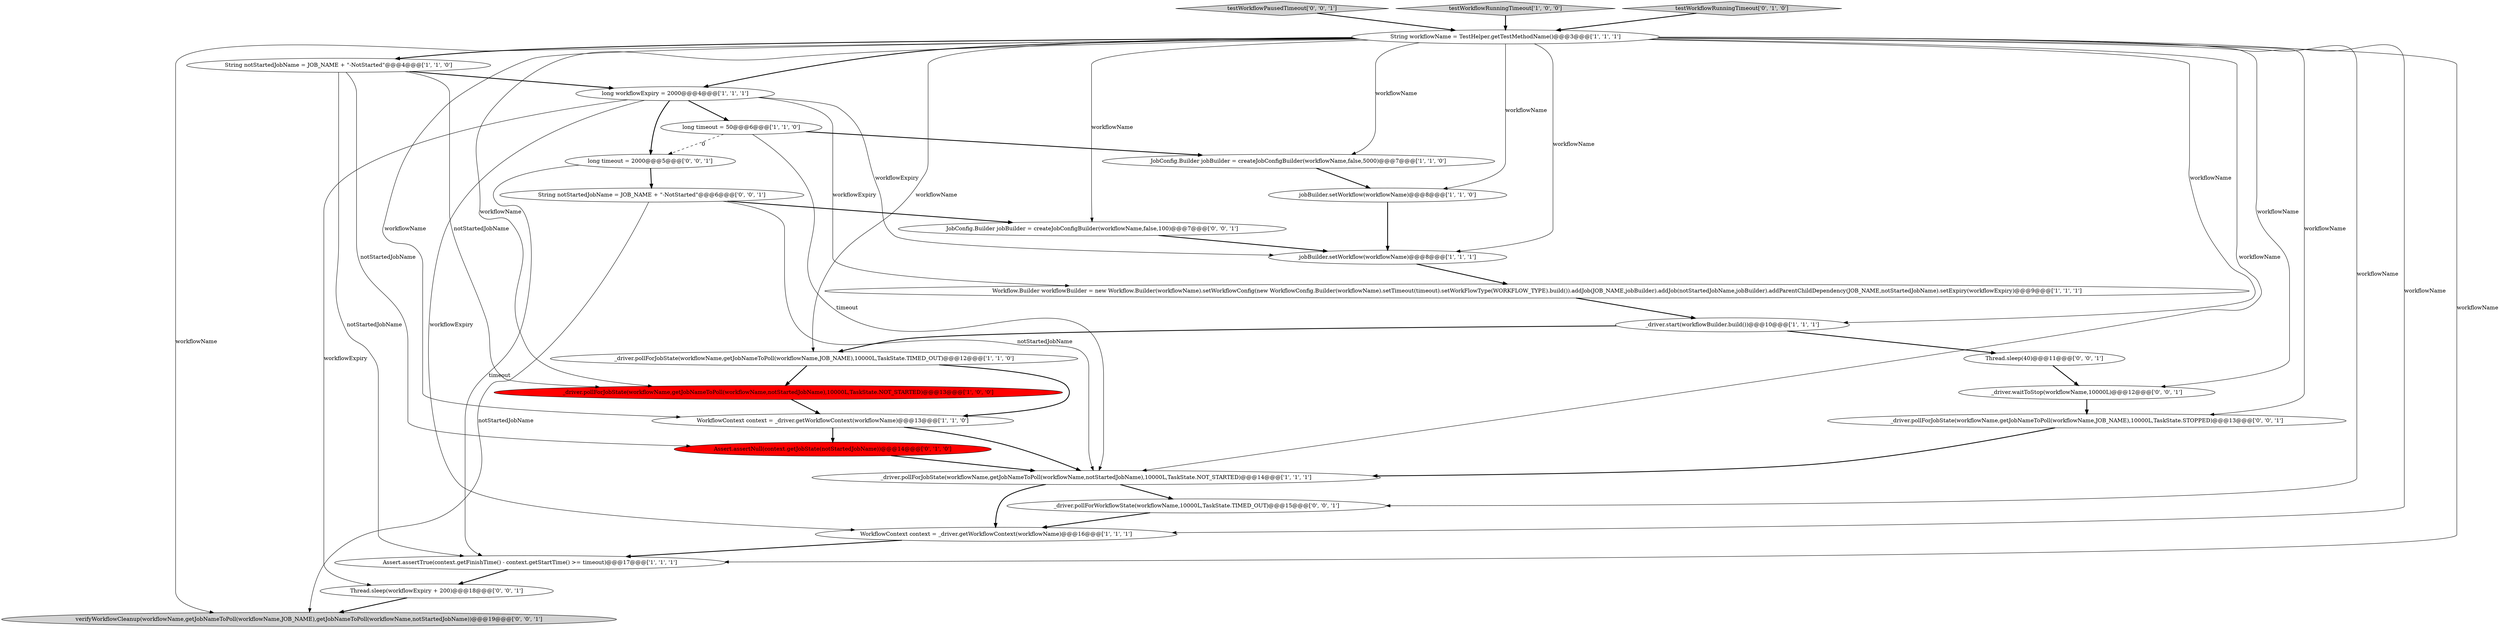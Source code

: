 digraph {
26 [style = filled, label = "String notStartedJobName = JOB_NAME + \"-NotStarted\"@@@6@@@['0', '0', '1']", fillcolor = white, shape = ellipse image = "AAA0AAABBB3BBB"];
23 [style = filled, label = "testWorkflowPausedTimeout['0', '0', '1']", fillcolor = lightgray, shape = diamond image = "AAA0AAABBB3BBB"];
1 [style = filled, label = "long workflowExpiry = 2000@@@4@@@['1', '1', '1']", fillcolor = white, shape = ellipse image = "AAA0AAABBB1BBB"];
19 [style = filled, label = "_driver.pollForJobState(workflowName,getJobNameToPoll(workflowName,JOB_NAME),10000L,TaskState.STOPPED)@@@13@@@['0', '0', '1']", fillcolor = white, shape = ellipse image = "AAA0AAABBB3BBB"];
21 [style = filled, label = "verifyWorkflowCleanup(workflowName,getJobNameToPoll(workflowName,JOB_NAME),getJobNameToPoll(workflowName,notStartedJobName))@@@19@@@['0', '0', '1']", fillcolor = lightgray, shape = ellipse image = "AAA0AAABBB3BBB"];
7 [style = filled, label = "WorkflowContext context = _driver.getWorkflowContext(workflowName)@@@16@@@['1', '1', '1']", fillcolor = white, shape = ellipse image = "AAA0AAABBB1BBB"];
18 [style = filled, label = "Thread.sleep(40)@@@11@@@['0', '0', '1']", fillcolor = white, shape = ellipse image = "AAA0AAABBB3BBB"];
14 [style = filled, label = "String workflowName = TestHelper.getTestMethodName()@@@3@@@['1', '1', '1']", fillcolor = white, shape = ellipse image = "AAA0AAABBB1BBB"];
4 [style = filled, label = "testWorkflowRunningTimeout['1', '0', '0']", fillcolor = lightgray, shape = diamond image = "AAA0AAABBB1BBB"];
13 [style = filled, label = "Workflow.Builder workflowBuilder = new Workflow.Builder(workflowName).setWorkflowConfig(new WorkflowConfig.Builder(workflowName).setTimeout(timeout).setWorkFlowType(WORKFLOW_TYPE).build()).addJob(JOB_NAME,jobBuilder).addJob(notStartedJobName,jobBuilder).addParentChildDependency(JOB_NAME,notStartedJobName).setExpiry(workflowExpiry)@@@9@@@['1', '1', '1']", fillcolor = white, shape = ellipse image = "AAA0AAABBB1BBB"];
10 [style = filled, label = "_driver.start(workflowBuilder.build())@@@10@@@['1', '1', '1']", fillcolor = white, shape = ellipse image = "AAA0AAABBB1BBB"];
11 [style = filled, label = "jobBuilder.setWorkflow(workflowName)@@@8@@@['1', '1', '1']", fillcolor = white, shape = ellipse image = "AAA0AAABBB1BBB"];
2 [style = filled, label = "_driver.pollForJobState(workflowName,getJobNameToPoll(workflowName,notStartedJobName),10000L,TaskState.NOT_STARTED)@@@14@@@['1', '1', '1']", fillcolor = white, shape = ellipse image = "AAA0AAABBB1BBB"];
24 [style = filled, label = "_driver.pollForWorkflowState(workflowName,10000L,TaskState.TIMED_OUT)@@@15@@@['0', '0', '1']", fillcolor = white, shape = ellipse image = "AAA0AAABBB3BBB"];
6 [style = filled, label = "jobBuilder.setWorkflow(workflowName)@@@8@@@['1', '1', '0']", fillcolor = white, shape = ellipse image = "AAA0AAABBB1BBB"];
22 [style = filled, label = "JobConfig.Builder jobBuilder = createJobConfigBuilder(workflowName,false,100)@@@7@@@['0', '0', '1']", fillcolor = white, shape = ellipse image = "AAA0AAABBB3BBB"];
8 [style = filled, label = "Assert.assertTrue(context.getFinishTime() - context.getStartTime() >= timeout)@@@17@@@['1', '1', '1']", fillcolor = white, shape = ellipse image = "AAA0AAABBB1BBB"];
15 [style = filled, label = "_driver.pollForJobState(workflowName,getJobNameToPoll(workflowName,notStartedJobName),10000L,TaskState.NOT_STARTED)@@@13@@@['1', '0', '0']", fillcolor = red, shape = ellipse image = "AAA1AAABBB1BBB"];
16 [style = filled, label = "testWorkflowRunningTimeout['0', '1', '0']", fillcolor = lightgray, shape = diamond image = "AAA0AAABBB2BBB"];
27 [style = filled, label = "_driver.waitToStop(workflowName,10000L)@@@12@@@['0', '0', '1']", fillcolor = white, shape = ellipse image = "AAA0AAABBB3BBB"];
17 [style = filled, label = "Assert.assertNull(context.getJobState(notStartedJobName))@@@14@@@['0', '1', '0']", fillcolor = red, shape = ellipse image = "AAA1AAABBB2BBB"];
0 [style = filled, label = "_driver.pollForJobState(workflowName,getJobNameToPoll(workflowName,JOB_NAME),10000L,TaskState.TIMED_OUT)@@@12@@@['1', '1', '0']", fillcolor = white, shape = ellipse image = "AAA0AAABBB1BBB"];
9 [style = filled, label = "long timeout = 50@@@6@@@['1', '1', '0']", fillcolor = white, shape = ellipse image = "AAA0AAABBB1BBB"];
12 [style = filled, label = "JobConfig.Builder jobBuilder = createJobConfigBuilder(workflowName,false,5000)@@@7@@@['1', '1', '0']", fillcolor = white, shape = ellipse image = "AAA0AAABBB1BBB"];
3 [style = filled, label = "String notStartedJobName = JOB_NAME + \"-NotStarted\"@@@4@@@['1', '1', '0']", fillcolor = white, shape = ellipse image = "AAA0AAABBB1BBB"];
20 [style = filled, label = "long timeout = 2000@@@5@@@['0', '0', '1']", fillcolor = white, shape = ellipse image = "AAA0AAABBB3BBB"];
25 [style = filled, label = "Thread.sleep(workflowExpiry + 200)@@@18@@@['0', '0', '1']", fillcolor = white, shape = ellipse image = "AAA0AAABBB3BBB"];
5 [style = filled, label = "WorkflowContext context = _driver.getWorkflowContext(workflowName)@@@13@@@['1', '1', '0']", fillcolor = white, shape = ellipse image = "AAA0AAABBB1BBB"];
14->11 [style = solid, label="workflowName"];
9->20 [style = dashed, label="0"];
14->3 [style = bold, label=""];
13->10 [style = bold, label=""];
10->18 [style = bold, label=""];
14->6 [style = solid, label="workflowName"];
1->7 [style = solid, label="workflowExpiry"];
4->14 [style = bold, label=""];
26->2 [style = solid, label="notStartedJobName"];
14->21 [style = solid, label="workflowName"];
3->1 [style = bold, label=""];
9->2 [style = solid, label="timeout"];
20->26 [style = bold, label=""];
1->25 [style = solid, label="workflowExpiry"];
20->8 [style = solid, label="timeout"];
14->2 [style = solid, label="workflowName"];
1->20 [style = bold, label=""];
26->21 [style = solid, label="notStartedJobName"];
19->2 [style = bold, label=""];
7->8 [style = bold, label=""];
12->6 [style = bold, label=""];
5->17 [style = bold, label=""];
14->12 [style = solid, label="workflowName"];
0->15 [style = bold, label=""];
15->5 [style = bold, label=""];
1->9 [style = bold, label=""];
14->1 [style = bold, label=""];
26->22 [style = bold, label=""];
14->0 [style = solid, label="workflowName"];
23->14 [style = bold, label=""];
14->27 [style = solid, label="workflowName"];
3->8 [style = solid, label="notStartedJobName"];
14->22 [style = solid, label="workflowName"];
5->2 [style = bold, label=""];
3->15 [style = solid, label="notStartedJobName"];
14->5 [style = solid, label="workflowName"];
17->2 [style = bold, label=""];
18->27 [style = bold, label=""];
1->13 [style = solid, label="workflowExpiry"];
6->11 [style = bold, label=""];
10->0 [style = bold, label=""];
11->13 [style = bold, label=""];
14->7 [style = solid, label="workflowName"];
14->10 [style = solid, label="workflowName"];
14->8 [style = solid, label="workflowName"];
3->17 [style = solid, label="notStartedJobName"];
16->14 [style = bold, label=""];
14->24 [style = solid, label="workflowName"];
27->19 [style = bold, label=""];
9->12 [style = bold, label=""];
2->7 [style = bold, label=""];
2->24 [style = bold, label=""];
1->11 [style = solid, label="workflowExpiry"];
24->7 [style = bold, label=""];
14->19 [style = solid, label="workflowName"];
14->15 [style = solid, label="workflowName"];
8->25 [style = bold, label=""];
22->11 [style = bold, label=""];
25->21 [style = bold, label=""];
0->5 [style = bold, label=""];
}
